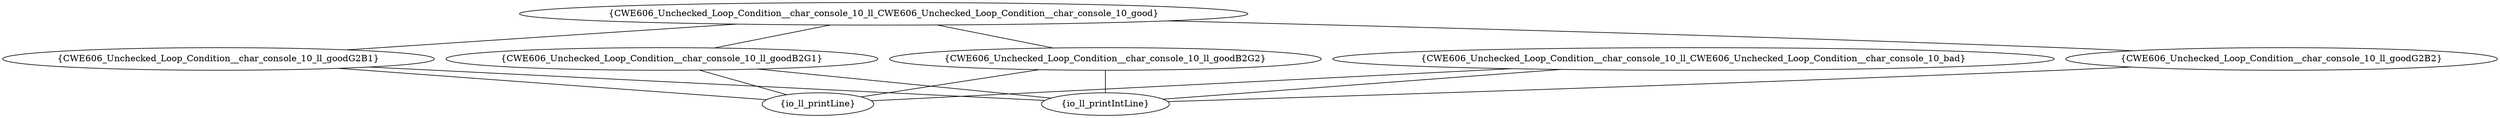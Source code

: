 graph "cg graph" {
CWE606_Unchecked_Loop_Condition__char_console_10_ll_goodG2B1 [label="{CWE606_Unchecked_Loop_Condition__char_console_10_ll_goodG2B1}"];
io_ll_printLine [label="{io_ll_printLine}"];
io_ll_printIntLine [label="{io_ll_printIntLine}"];
CWE606_Unchecked_Loop_Condition__char_console_10_ll_CWE606_Unchecked_Loop_Condition__char_console_10_good [label="{CWE606_Unchecked_Loop_Condition__char_console_10_ll_CWE606_Unchecked_Loop_Condition__char_console_10_good}"];
CWE606_Unchecked_Loop_Condition__char_console_10_ll_goodB2G1 [label="{CWE606_Unchecked_Loop_Condition__char_console_10_ll_goodB2G1}"];
CWE606_Unchecked_Loop_Condition__char_console_10_ll_goodB2G2 [label="{CWE606_Unchecked_Loop_Condition__char_console_10_ll_goodB2G2}"];
CWE606_Unchecked_Loop_Condition__char_console_10_ll_goodG2B2 [label="{CWE606_Unchecked_Loop_Condition__char_console_10_ll_goodG2B2}"];
CWE606_Unchecked_Loop_Condition__char_console_10_ll_CWE606_Unchecked_Loop_Condition__char_console_10_bad [label="{CWE606_Unchecked_Loop_Condition__char_console_10_ll_CWE606_Unchecked_Loop_Condition__char_console_10_bad}"];
CWE606_Unchecked_Loop_Condition__char_console_10_ll_goodG2B1 -- io_ll_printLine;
CWE606_Unchecked_Loop_Condition__char_console_10_ll_goodG2B1 -- io_ll_printIntLine;
CWE606_Unchecked_Loop_Condition__char_console_10_ll_CWE606_Unchecked_Loop_Condition__char_console_10_good -- CWE606_Unchecked_Loop_Condition__char_console_10_ll_goodB2G1;
CWE606_Unchecked_Loop_Condition__char_console_10_ll_CWE606_Unchecked_Loop_Condition__char_console_10_good -- CWE606_Unchecked_Loop_Condition__char_console_10_ll_goodB2G2;
CWE606_Unchecked_Loop_Condition__char_console_10_ll_CWE606_Unchecked_Loop_Condition__char_console_10_good -- CWE606_Unchecked_Loop_Condition__char_console_10_ll_goodG2B1;
CWE606_Unchecked_Loop_Condition__char_console_10_ll_CWE606_Unchecked_Loop_Condition__char_console_10_good -- CWE606_Unchecked_Loop_Condition__char_console_10_ll_goodG2B2;
CWE606_Unchecked_Loop_Condition__char_console_10_ll_goodB2G2 -- io_ll_printLine;
CWE606_Unchecked_Loop_Condition__char_console_10_ll_goodB2G2 -- io_ll_printIntLine;
CWE606_Unchecked_Loop_Condition__char_console_10_ll_goodB2G1 -- io_ll_printLine;
CWE606_Unchecked_Loop_Condition__char_console_10_ll_goodB2G1 -- io_ll_printIntLine;
CWE606_Unchecked_Loop_Condition__char_console_10_ll_goodG2B2 -- io_ll_printIntLine;
CWE606_Unchecked_Loop_Condition__char_console_10_ll_CWE606_Unchecked_Loop_Condition__char_console_10_bad -- io_ll_printLine;
CWE606_Unchecked_Loop_Condition__char_console_10_ll_CWE606_Unchecked_Loop_Condition__char_console_10_bad -- io_ll_printIntLine;
}
